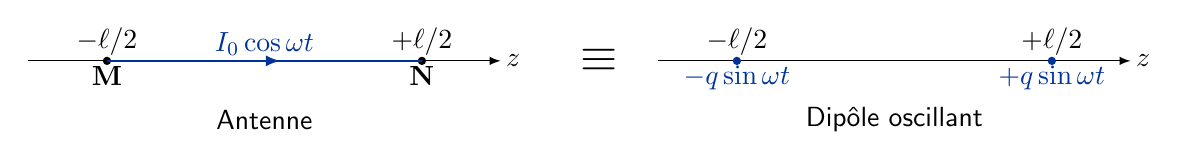 %% document-wide tikz options and styles
\begin{tikzpicture}[  >=latex, % option for nice arrows
    inner sep=0pt,%
    outer sep=2pt,%
    mark coordinate/.style={inner sep=0pt,outer sep=0pt,minimum size=3pt,
      fill=black,circle}%
  ]
  \sf
  \definecolor{red}{RGB}{221,42,43}
  \definecolor{green}{RGB}{105,182,40}
  \definecolor{blue}{RGB}{0,51,153}
  \definecolor{orange}{RGB}{192,128,64}
  \definecolor{gray}{RGB}{107,108,110}

  \draw[->] (-3,0) -- (3,0) node[right] {$z$};
  \coordinate[mark coordinate] (M) at (-2,0);
  \draw (M) node[below] {$\mathbf{M}$} node[above] {$-\ell/2$};
  \coordinate[mark coordinate] (N) at (+2,0);
  \draw (N) node[below] {$\mathbf{N}$} node[above] {$+\ell/2$};
  \draw[thick,blue] (0,0) node [above] {$I_0\cos\omega t$} -- (2,0);
  \draw[thick,blue,->] (-2,0) -- (0.2,0);

  \draw (0,-0.75) node {Antenne};

  \draw (4.25,0) node {\LARGE{}$\equiv$};

  \begin{scope}[xshift=8cm]
    \draw[->] (-3,0) -- (3,0) node[right] {$z$};
    \coordinate[mark coordinate,blue] (M) at (-2,0);
    \draw (M) node[above] {$-\ell/2$} node[below, blue] {$-q\sin\omega t$};
    \coordinate[mark coordinate,blue] (N) at (+2,0);
    \draw (N) node[below, blue] {$+q\sin\omega t$} node[above] {$+\ell/2$};
    \draw (0,-0.75) node {Dipôle oscillant};
  \end{scope}
\end{tikzpicture}
